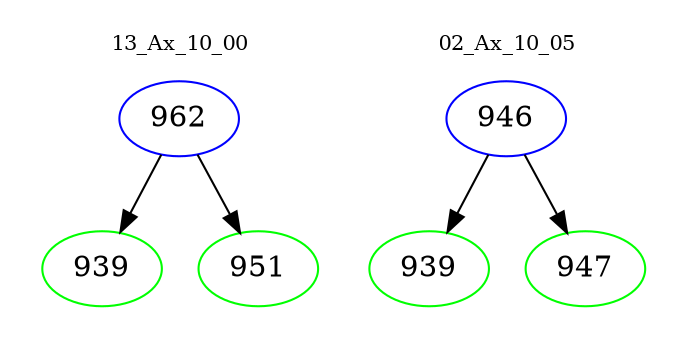 digraph{
subgraph cluster_0 {
color = white
label = "13_Ax_10_00";
fontsize=10;
T0_962 [label="962", color="blue"]
T0_962 -> T0_939 [color="black"]
T0_939 [label="939", color="green"]
T0_962 -> T0_951 [color="black"]
T0_951 [label="951", color="green"]
}
subgraph cluster_1 {
color = white
label = "02_Ax_10_05";
fontsize=10;
T1_946 [label="946", color="blue"]
T1_946 -> T1_939 [color="black"]
T1_939 [label="939", color="green"]
T1_946 -> T1_947 [color="black"]
T1_947 [label="947", color="green"]
}
}
